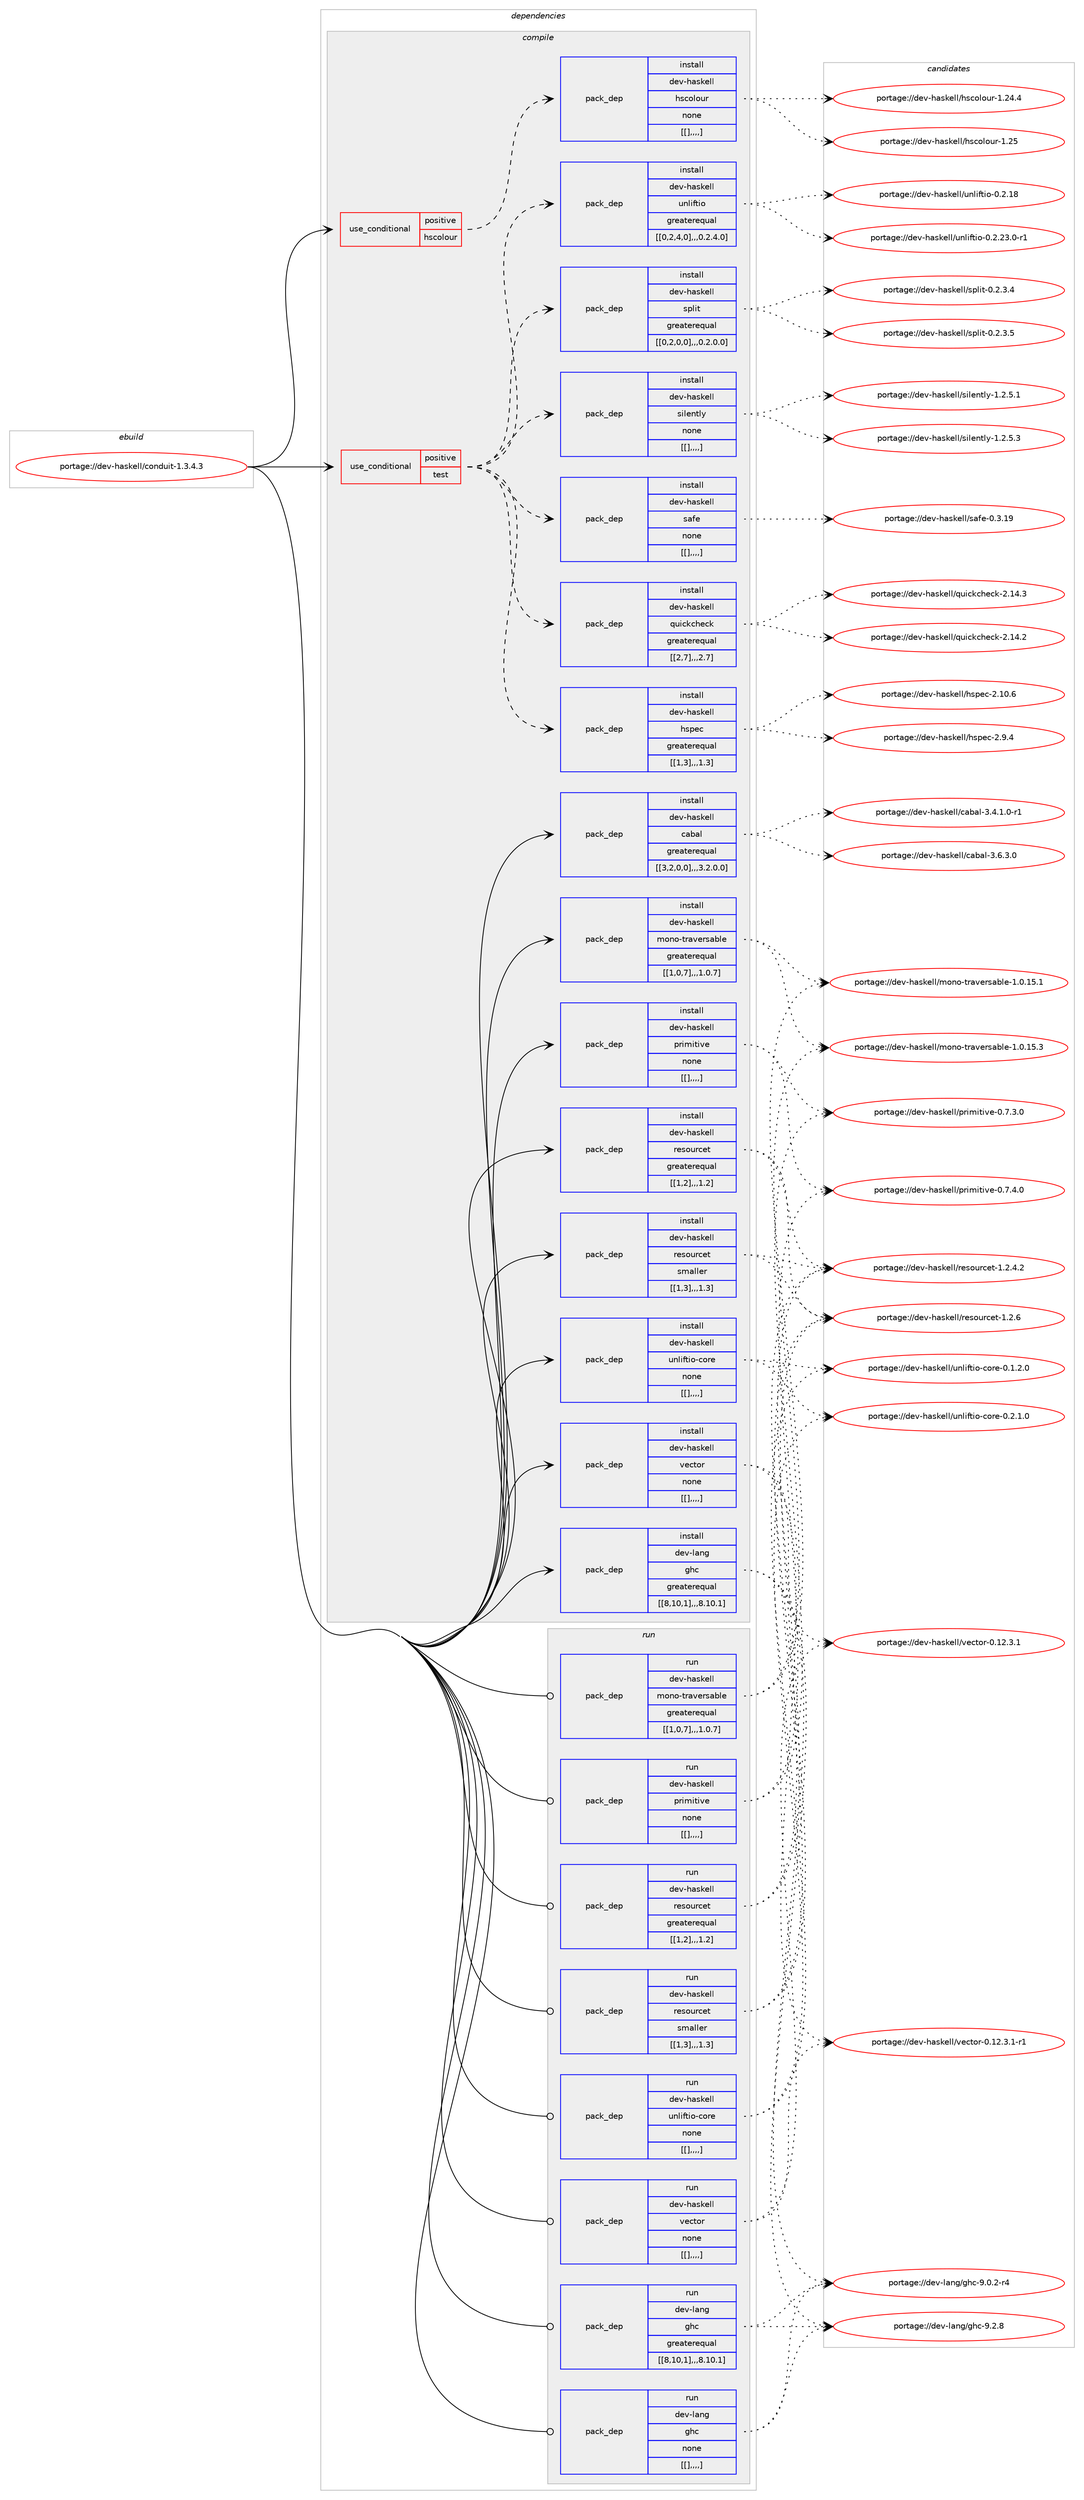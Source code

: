 digraph prolog {

# *************
# Graph options
# *************

newrank=true;
concentrate=true;
compound=true;
graph [rankdir=LR,fontname=Helvetica,fontsize=10,ranksep=1.5];#, ranksep=2.5, nodesep=0.2];
edge  [arrowhead=vee];
node  [fontname=Helvetica,fontsize=10];

# **********
# The ebuild
# **********

subgraph cluster_leftcol {
color=gray;
label=<<i>ebuild</i>>;
id [label="portage://dev-haskell/conduit-1.3.4.3", color=red, width=4, href="../dev-haskell/conduit-1.3.4.3.svg"];
}

# ****************
# The dependencies
# ****************

subgraph cluster_midcol {
color=gray;
label=<<i>dependencies</i>>;
subgraph cluster_compile {
fillcolor="#eeeeee";
style=filled;
label=<<i>compile</i>>;
subgraph cond20670 {
dependency79045 [label=<<TABLE BORDER="0" CELLBORDER="1" CELLSPACING="0" CELLPADDING="4"><TR><TD ROWSPAN="3" CELLPADDING="10">use_conditional</TD></TR><TR><TD>positive</TD></TR><TR><TD>hscolour</TD></TR></TABLE>>, shape=none, color=red];
subgraph pack57407 {
dependency79046 [label=<<TABLE BORDER="0" CELLBORDER="1" CELLSPACING="0" CELLPADDING="4" WIDTH="220"><TR><TD ROWSPAN="6" CELLPADDING="30">pack_dep</TD></TR><TR><TD WIDTH="110">install</TD></TR><TR><TD>dev-haskell</TD></TR><TR><TD>hscolour</TD></TR><TR><TD>none</TD></TR><TR><TD>[[],,,,]</TD></TR></TABLE>>, shape=none, color=blue];
}
dependency79045:e -> dependency79046:w [weight=20,style="dashed",arrowhead="vee"];
}
id:e -> dependency79045:w [weight=20,style="solid",arrowhead="vee"];
subgraph cond20671 {
dependency79047 [label=<<TABLE BORDER="0" CELLBORDER="1" CELLSPACING="0" CELLPADDING="4"><TR><TD ROWSPAN="3" CELLPADDING="10">use_conditional</TD></TR><TR><TD>positive</TD></TR><TR><TD>test</TD></TR></TABLE>>, shape=none, color=red];
subgraph pack57408 {
dependency79048 [label=<<TABLE BORDER="0" CELLBORDER="1" CELLSPACING="0" CELLPADDING="4" WIDTH="220"><TR><TD ROWSPAN="6" CELLPADDING="30">pack_dep</TD></TR><TR><TD WIDTH="110">install</TD></TR><TR><TD>dev-haskell</TD></TR><TR><TD>hspec</TD></TR><TR><TD>greaterequal</TD></TR><TR><TD>[[1,3],,,1.3]</TD></TR></TABLE>>, shape=none, color=blue];
}
dependency79047:e -> dependency79048:w [weight=20,style="dashed",arrowhead="vee"];
subgraph pack57409 {
dependency79049 [label=<<TABLE BORDER="0" CELLBORDER="1" CELLSPACING="0" CELLPADDING="4" WIDTH="220"><TR><TD ROWSPAN="6" CELLPADDING="30">pack_dep</TD></TR><TR><TD WIDTH="110">install</TD></TR><TR><TD>dev-haskell</TD></TR><TR><TD>quickcheck</TD></TR><TR><TD>greaterequal</TD></TR><TR><TD>[[2,7],,,2.7]</TD></TR></TABLE>>, shape=none, color=blue];
}
dependency79047:e -> dependency79049:w [weight=20,style="dashed",arrowhead="vee"];
subgraph pack57410 {
dependency79050 [label=<<TABLE BORDER="0" CELLBORDER="1" CELLSPACING="0" CELLPADDING="4" WIDTH="220"><TR><TD ROWSPAN="6" CELLPADDING="30">pack_dep</TD></TR><TR><TD WIDTH="110">install</TD></TR><TR><TD>dev-haskell</TD></TR><TR><TD>safe</TD></TR><TR><TD>none</TD></TR><TR><TD>[[],,,,]</TD></TR></TABLE>>, shape=none, color=blue];
}
dependency79047:e -> dependency79050:w [weight=20,style="dashed",arrowhead="vee"];
subgraph pack57411 {
dependency79051 [label=<<TABLE BORDER="0" CELLBORDER="1" CELLSPACING="0" CELLPADDING="4" WIDTH="220"><TR><TD ROWSPAN="6" CELLPADDING="30">pack_dep</TD></TR><TR><TD WIDTH="110">install</TD></TR><TR><TD>dev-haskell</TD></TR><TR><TD>silently</TD></TR><TR><TD>none</TD></TR><TR><TD>[[],,,,]</TD></TR></TABLE>>, shape=none, color=blue];
}
dependency79047:e -> dependency79051:w [weight=20,style="dashed",arrowhead="vee"];
subgraph pack57412 {
dependency79052 [label=<<TABLE BORDER="0" CELLBORDER="1" CELLSPACING="0" CELLPADDING="4" WIDTH="220"><TR><TD ROWSPAN="6" CELLPADDING="30">pack_dep</TD></TR><TR><TD WIDTH="110">install</TD></TR><TR><TD>dev-haskell</TD></TR><TR><TD>split</TD></TR><TR><TD>greaterequal</TD></TR><TR><TD>[[0,2,0,0],,,0.2.0.0]</TD></TR></TABLE>>, shape=none, color=blue];
}
dependency79047:e -> dependency79052:w [weight=20,style="dashed",arrowhead="vee"];
subgraph pack57413 {
dependency79053 [label=<<TABLE BORDER="0" CELLBORDER="1" CELLSPACING="0" CELLPADDING="4" WIDTH="220"><TR><TD ROWSPAN="6" CELLPADDING="30">pack_dep</TD></TR><TR><TD WIDTH="110">install</TD></TR><TR><TD>dev-haskell</TD></TR><TR><TD>unliftio</TD></TR><TR><TD>greaterequal</TD></TR><TR><TD>[[0,2,4,0],,,0.2.4.0]</TD></TR></TABLE>>, shape=none, color=blue];
}
dependency79047:e -> dependency79053:w [weight=20,style="dashed",arrowhead="vee"];
}
id:e -> dependency79047:w [weight=20,style="solid",arrowhead="vee"];
subgraph pack57414 {
dependency79054 [label=<<TABLE BORDER="0" CELLBORDER="1" CELLSPACING="0" CELLPADDING="4" WIDTH="220"><TR><TD ROWSPAN="6" CELLPADDING="30">pack_dep</TD></TR><TR><TD WIDTH="110">install</TD></TR><TR><TD>dev-haskell</TD></TR><TR><TD>cabal</TD></TR><TR><TD>greaterequal</TD></TR><TR><TD>[[3,2,0,0],,,3.2.0.0]</TD></TR></TABLE>>, shape=none, color=blue];
}
id:e -> dependency79054:w [weight=20,style="solid",arrowhead="vee"];
subgraph pack57415 {
dependency79055 [label=<<TABLE BORDER="0" CELLBORDER="1" CELLSPACING="0" CELLPADDING="4" WIDTH="220"><TR><TD ROWSPAN="6" CELLPADDING="30">pack_dep</TD></TR><TR><TD WIDTH="110">install</TD></TR><TR><TD>dev-haskell</TD></TR><TR><TD>mono-traversable</TD></TR><TR><TD>greaterequal</TD></TR><TR><TD>[[1,0,7],,,1.0.7]</TD></TR></TABLE>>, shape=none, color=blue];
}
id:e -> dependency79055:w [weight=20,style="solid",arrowhead="vee"];
subgraph pack57416 {
dependency79056 [label=<<TABLE BORDER="0" CELLBORDER="1" CELLSPACING="0" CELLPADDING="4" WIDTH="220"><TR><TD ROWSPAN="6" CELLPADDING="30">pack_dep</TD></TR><TR><TD WIDTH="110">install</TD></TR><TR><TD>dev-haskell</TD></TR><TR><TD>primitive</TD></TR><TR><TD>none</TD></TR><TR><TD>[[],,,,]</TD></TR></TABLE>>, shape=none, color=blue];
}
id:e -> dependency79056:w [weight=20,style="solid",arrowhead="vee"];
subgraph pack57417 {
dependency79057 [label=<<TABLE BORDER="0" CELLBORDER="1" CELLSPACING="0" CELLPADDING="4" WIDTH="220"><TR><TD ROWSPAN="6" CELLPADDING="30">pack_dep</TD></TR><TR><TD WIDTH="110">install</TD></TR><TR><TD>dev-haskell</TD></TR><TR><TD>resourcet</TD></TR><TR><TD>greaterequal</TD></TR><TR><TD>[[1,2],,,1.2]</TD></TR></TABLE>>, shape=none, color=blue];
}
id:e -> dependency79057:w [weight=20,style="solid",arrowhead="vee"];
subgraph pack57418 {
dependency79058 [label=<<TABLE BORDER="0" CELLBORDER="1" CELLSPACING="0" CELLPADDING="4" WIDTH="220"><TR><TD ROWSPAN="6" CELLPADDING="30">pack_dep</TD></TR><TR><TD WIDTH="110">install</TD></TR><TR><TD>dev-haskell</TD></TR><TR><TD>resourcet</TD></TR><TR><TD>smaller</TD></TR><TR><TD>[[1,3],,,1.3]</TD></TR></TABLE>>, shape=none, color=blue];
}
id:e -> dependency79058:w [weight=20,style="solid",arrowhead="vee"];
subgraph pack57419 {
dependency79059 [label=<<TABLE BORDER="0" CELLBORDER="1" CELLSPACING="0" CELLPADDING="4" WIDTH="220"><TR><TD ROWSPAN="6" CELLPADDING="30">pack_dep</TD></TR><TR><TD WIDTH="110">install</TD></TR><TR><TD>dev-haskell</TD></TR><TR><TD>unliftio-core</TD></TR><TR><TD>none</TD></TR><TR><TD>[[],,,,]</TD></TR></TABLE>>, shape=none, color=blue];
}
id:e -> dependency79059:w [weight=20,style="solid",arrowhead="vee"];
subgraph pack57420 {
dependency79060 [label=<<TABLE BORDER="0" CELLBORDER="1" CELLSPACING="0" CELLPADDING="4" WIDTH="220"><TR><TD ROWSPAN="6" CELLPADDING="30">pack_dep</TD></TR><TR><TD WIDTH="110">install</TD></TR><TR><TD>dev-haskell</TD></TR><TR><TD>vector</TD></TR><TR><TD>none</TD></TR><TR><TD>[[],,,,]</TD></TR></TABLE>>, shape=none, color=blue];
}
id:e -> dependency79060:w [weight=20,style="solid",arrowhead="vee"];
subgraph pack57421 {
dependency79061 [label=<<TABLE BORDER="0" CELLBORDER="1" CELLSPACING="0" CELLPADDING="4" WIDTH="220"><TR><TD ROWSPAN="6" CELLPADDING="30">pack_dep</TD></TR><TR><TD WIDTH="110">install</TD></TR><TR><TD>dev-lang</TD></TR><TR><TD>ghc</TD></TR><TR><TD>greaterequal</TD></TR><TR><TD>[[8,10,1],,,8.10.1]</TD></TR></TABLE>>, shape=none, color=blue];
}
id:e -> dependency79061:w [weight=20,style="solid",arrowhead="vee"];
}
subgraph cluster_compileandrun {
fillcolor="#eeeeee";
style=filled;
label=<<i>compile and run</i>>;
}
subgraph cluster_run {
fillcolor="#eeeeee";
style=filled;
label=<<i>run</i>>;
subgraph pack57422 {
dependency79062 [label=<<TABLE BORDER="0" CELLBORDER="1" CELLSPACING="0" CELLPADDING="4" WIDTH="220"><TR><TD ROWSPAN="6" CELLPADDING="30">pack_dep</TD></TR><TR><TD WIDTH="110">run</TD></TR><TR><TD>dev-haskell</TD></TR><TR><TD>mono-traversable</TD></TR><TR><TD>greaterequal</TD></TR><TR><TD>[[1,0,7],,,1.0.7]</TD></TR></TABLE>>, shape=none, color=blue];
}
id:e -> dependency79062:w [weight=20,style="solid",arrowhead="odot"];
subgraph pack57423 {
dependency79063 [label=<<TABLE BORDER="0" CELLBORDER="1" CELLSPACING="0" CELLPADDING="4" WIDTH="220"><TR><TD ROWSPAN="6" CELLPADDING="30">pack_dep</TD></TR><TR><TD WIDTH="110">run</TD></TR><TR><TD>dev-haskell</TD></TR><TR><TD>primitive</TD></TR><TR><TD>none</TD></TR><TR><TD>[[],,,,]</TD></TR></TABLE>>, shape=none, color=blue];
}
id:e -> dependency79063:w [weight=20,style="solid",arrowhead="odot"];
subgraph pack57424 {
dependency79064 [label=<<TABLE BORDER="0" CELLBORDER="1" CELLSPACING="0" CELLPADDING="4" WIDTH="220"><TR><TD ROWSPAN="6" CELLPADDING="30">pack_dep</TD></TR><TR><TD WIDTH="110">run</TD></TR><TR><TD>dev-haskell</TD></TR><TR><TD>resourcet</TD></TR><TR><TD>greaterequal</TD></TR><TR><TD>[[1,2],,,1.2]</TD></TR></TABLE>>, shape=none, color=blue];
}
id:e -> dependency79064:w [weight=20,style="solid",arrowhead="odot"];
subgraph pack57425 {
dependency79065 [label=<<TABLE BORDER="0" CELLBORDER="1" CELLSPACING="0" CELLPADDING="4" WIDTH="220"><TR><TD ROWSPAN="6" CELLPADDING="30">pack_dep</TD></TR><TR><TD WIDTH="110">run</TD></TR><TR><TD>dev-haskell</TD></TR><TR><TD>resourcet</TD></TR><TR><TD>smaller</TD></TR><TR><TD>[[1,3],,,1.3]</TD></TR></TABLE>>, shape=none, color=blue];
}
id:e -> dependency79065:w [weight=20,style="solid",arrowhead="odot"];
subgraph pack57426 {
dependency79066 [label=<<TABLE BORDER="0" CELLBORDER="1" CELLSPACING="0" CELLPADDING="4" WIDTH="220"><TR><TD ROWSPAN="6" CELLPADDING="30">pack_dep</TD></TR><TR><TD WIDTH="110">run</TD></TR><TR><TD>dev-haskell</TD></TR><TR><TD>unliftio-core</TD></TR><TR><TD>none</TD></TR><TR><TD>[[],,,,]</TD></TR></TABLE>>, shape=none, color=blue];
}
id:e -> dependency79066:w [weight=20,style="solid",arrowhead="odot"];
subgraph pack57427 {
dependency79067 [label=<<TABLE BORDER="0" CELLBORDER="1" CELLSPACING="0" CELLPADDING="4" WIDTH="220"><TR><TD ROWSPAN="6" CELLPADDING="30">pack_dep</TD></TR><TR><TD WIDTH="110">run</TD></TR><TR><TD>dev-haskell</TD></TR><TR><TD>vector</TD></TR><TR><TD>none</TD></TR><TR><TD>[[],,,,]</TD></TR></TABLE>>, shape=none, color=blue];
}
id:e -> dependency79067:w [weight=20,style="solid",arrowhead="odot"];
subgraph pack57428 {
dependency79068 [label=<<TABLE BORDER="0" CELLBORDER="1" CELLSPACING="0" CELLPADDING="4" WIDTH="220"><TR><TD ROWSPAN="6" CELLPADDING="30">pack_dep</TD></TR><TR><TD WIDTH="110">run</TD></TR><TR><TD>dev-lang</TD></TR><TR><TD>ghc</TD></TR><TR><TD>greaterequal</TD></TR><TR><TD>[[8,10,1],,,8.10.1]</TD></TR></TABLE>>, shape=none, color=blue];
}
id:e -> dependency79068:w [weight=20,style="solid",arrowhead="odot"];
subgraph pack57429 {
dependency79069 [label=<<TABLE BORDER="0" CELLBORDER="1" CELLSPACING="0" CELLPADDING="4" WIDTH="220"><TR><TD ROWSPAN="6" CELLPADDING="30">pack_dep</TD></TR><TR><TD WIDTH="110">run</TD></TR><TR><TD>dev-lang</TD></TR><TR><TD>ghc</TD></TR><TR><TD>none</TD></TR><TR><TD>[[],,,,]</TD></TR></TABLE>>, shape=none, color=blue];
}
id:e -> dependency79069:w [weight=20,style="solid",arrowhead="odot"];
}
}

# **************
# The candidates
# **************

subgraph cluster_choices {
rank=same;
color=gray;
label=<<i>candidates</i>>;

subgraph choice57407 {
color=black;
nodesep=1;
choice100101118451049711510710110810847104115991111081111171144549465053 [label="portage://dev-haskell/hscolour-1.25", color=red, width=4,href="../dev-haskell/hscolour-1.25.svg"];
choice1001011184510497115107101108108471041159911110811111711445494650524652 [label="portage://dev-haskell/hscolour-1.24.4", color=red, width=4,href="../dev-haskell/hscolour-1.24.4.svg"];
dependency79046:e -> choice100101118451049711510710110810847104115991111081111171144549465053:w [style=dotted,weight="100"];
dependency79046:e -> choice1001011184510497115107101108108471041159911110811111711445494650524652:w [style=dotted,weight="100"];
}
subgraph choice57408 {
color=black;
nodesep=1;
choice1001011184510497115107101108108471041151121019945504649484654 [label="portage://dev-haskell/hspec-2.10.6", color=red, width=4,href="../dev-haskell/hspec-2.10.6.svg"];
choice10010111845104971151071011081084710411511210199455046574652 [label="portage://dev-haskell/hspec-2.9.4", color=red, width=4,href="../dev-haskell/hspec-2.9.4.svg"];
dependency79048:e -> choice1001011184510497115107101108108471041151121019945504649484654:w [style=dotted,weight="100"];
dependency79048:e -> choice10010111845104971151071011081084710411511210199455046574652:w [style=dotted,weight="100"];
}
subgraph choice57409 {
color=black;
nodesep=1;
choice10010111845104971151071011081084711311710599107991041019910745504649524651 [label="portage://dev-haskell/quickcheck-2.14.3", color=red, width=4,href="../dev-haskell/quickcheck-2.14.3.svg"];
choice10010111845104971151071011081084711311710599107991041019910745504649524650 [label="portage://dev-haskell/quickcheck-2.14.2", color=red, width=4,href="../dev-haskell/quickcheck-2.14.2.svg"];
dependency79049:e -> choice10010111845104971151071011081084711311710599107991041019910745504649524651:w [style=dotted,weight="100"];
dependency79049:e -> choice10010111845104971151071011081084711311710599107991041019910745504649524650:w [style=dotted,weight="100"];
}
subgraph choice57410 {
color=black;
nodesep=1;
choice1001011184510497115107101108108471159710210145484651464957 [label="portage://dev-haskell/safe-0.3.19", color=red, width=4,href="../dev-haskell/safe-0.3.19.svg"];
dependency79050:e -> choice1001011184510497115107101108108471159710210145484651464957:w [style=dotted,weight="100"];
}
subgraph choice57411 {
color=black;
nodesep=1;
choice1001011184510497115107101108108471151051081011101161081214549465046534651 [label="portage://dev-haskell/silently-1.2.5.3", color=red, width=4,href="../dev-haskell/silently-1.2.5.3.svg"];
choice1001011184510497115107101108108471151051081011101161081214549465046534649 [label="portage://dev-haskell/silently-1.2.5.1", color=red, width=4,href="../dev-haskell/silently-1.2.5.1.svg"];
dependency79051:e -> choice1001011184510497115107101108108471151051081011101161081214549465046534651:w [style=dotted,weight="100"];
dependency79051:e -> choice1001011184510497115107101108108471151051081011101161081214549465046534649:w [style=dotted,weight="100"];
}
subgraph choice57412 {
color=black;
nodesep=1;
choice1001011184510497115107101108108471151121081051164548465046514653 [label="portage://dev-haskell/split-0.2.3.5", color=red, width=4,href="../dev-haskell/split-0.2.3.5.svg"];
choice1001011184510497115107101108108471151121081051164548465046514652 [label="portage://dev-haskell/split-0.2.3.4", color=red, width=4,href="../dev-haskell/split-0.2.3.4.svg"];
dependency79052:e -> choice1001011184510497115107101108108471151121081051164548465046514653:w [style=dotted,weight="100"];
dependency79052:e -> choice1001011184510497115107101108108471151121081051164548465046514652:w [style=dotted,weight="100"];
}
subgraph choice57413 {
color=black;
nodesep=1;
choice1001011184510497115107101108108471171101081051021161051114548465046505146484511449 [label="portage://dev-haskell/unliftio-0.2.23.0-r1", color=red, width=4,href="../dev-haskell/unliftio-0.2.23.0-r1.svg"];
choice10010111845104971151071011081084711711010810510211610511145484650464956 [label="portage://dev-haskell/unliftio-0.2.18", color=red, width=4,href="../dev-haskell/unliftio-0.2.18.svg"];
dependency79053:e -> choice1001011184510497115107101108108471171101081051021161051114548465046505146484511449:w [style=dotted,weight="100"];
dependency79053:e -> choice10010111845104971151071011081084711711010810510211610511145484650464956:w [style=dotted,weight="100"];
}
subgraph choice57414 {
color=black;
nodesep=1;
choice100101118451049711510710110810847999798971084551465446514648 [label="portage://dev-haskell/cabal-3.6.3.0", color=red, width=4,href="../dev-haskell/cabal-3.6.3.0.svg"];
choice1001011184510497115107101108108479997989710845514652464946484511449 [label="portage://dev-haskell/cabal-3.4.1.0-r1", color=red, width=4,href="../dev-haskell/cabal-3.4.1.0-r1.svg"];
dependency79054:e -> choice100101118451049711510710110810847999798971084551465446514648:w [style=dotted,weight="100"];
dependency79054:e -> choice1001011184510497115107101108108479997989710845514652464946484511449:w [style=dotted,weight="100"];
}
subgraph choice57415 {
color=black;
nodesep=1;
choice10010111845104971151071011081084710911111011145116114971181011141159798108101454946484649534651 [label="portage://dev-haskell/mono-traversable-1.0.15.3", color=red, width=4,href="../dev-haskell/mono-traversable-1.0.15.3.svg"];
choice10010111845104971151071011081084710911111011145116114971181011141159798108101454946484649534649 [label="portage://dev-haskell/mono-traversable-1.0.15.1", color=red, width=4,href="../dev-haskell/mono-traversable-1.0.15.1.svg"];
dependency79055:e -> choice10010111845104971151071011081084710911111011145116114971181011141159798108101454946484649534651:w [style=dotted,weight="100"];
dependency79055:e -> choice10010111845104971151071011081084710911111011145116114971181011141159798108101454946484649534649:w [style=dotted,weight="100"];
}
subgraph choice57416 {
color=black;
nodesep=1;
choice1001011184510497115107101108108471121141051091051161051181014548465546524648 [label="portage://dev-haskell/primitive-0.7.4.0", color=red, width=4,href="../dev-haskell/primitive-0.7.4.0.svg"];
choice1001011184510497115107101108108471121141051091051161051181014548465546514648 [label="portage://dev-haskell/primitive-0.7.3.0", color=red, width=4,href="../dev-haskell/primitive-0.7.3.0.svg"];
dependency79056:e -> choice1001011184510497115107101108108471121141051091051161051181014548465546524648:w [style=dotted,weight="100"];
dependency79056:e -> choice1001011184510497115107101108108471121141051091051161051181014548465546514648:w [style=dotted,weight="100"];
}
subgraph choice57417 {
color=black;
nodesep=1;
choice10010111845104971151071011081084711410111511111711499101116454946504654 [label="portage://dev-haskell/resourcet-1.2.6", color=red, width=4,href="../dev-haskell/resourcet-1.2.6.svg"];
choice100101118451049711510710110810847114101115111117114991011164549465046524650 [label="portage://dev-haskell/resourcet-1.2.4.2", color=red, width=4,href="../dev-haskell/resourcet-1.2.4.2.svg"];
dependency79057:e -> choice10010111845104971151071011081084711410111511111711499101116454946504654:w [style=dotted,weight="100"];
dependency79057:e -> choice100101118451049711510710110810847114101115111117114991011164549465046524650:w [style=dotted,weight="100"];
}
subgraph choice57418 {
color=black;
nodesep=1;
choice10010111845104971151071011081084711410111511111711499101116454946504654 [label="portage://dev-haskell/resourcet-1.2.6", color=red, width=4,href="../dev-haskell/resourcet-1.2.6.svg"];
choice100101118451049711510710110810847114101115111117114991011164549465046524650 [label="portage://dev-haskell/resourcet-1.2.4.2", color=red, width=4,href="../dev-haskell/resourcet-1.2.4.2.svg"];
dependency79058:e -> choice10010111845104971151071011081084711410111511111711499101116454946504654:w [style=dotted,weight="100"];
dependency79058:e -> choice100101118451049711510710110810847114101115111117114991011164549465046524650:w [style=dotted,weight="100"];
}
subgraph choice57419 {
color=black;
nodesep=1;
choice10010111845104971151071011081084711711010810510211610511145991111141014548465046494648 [label="portage://dev-haskell/unliftio-core-0.2.1.0", color=red, width=4,href="../dev-haskell/unliftio-core-0.2.1.0.svg"];
choice10010111845104971151071011081084711711010810510211610511145991111141014548464946504648 [label="portage://dev-haskell/unliftio-core-0.1.2.0", color=red, width=4,href="../dev-haskell/unliftio-core-0.1.2.0.svg"];
dependency79059:e -> choice10010111845104971151071011081084711711010810510211610511145991111141014548465046494648:w [style=dotted,weight="100"];
dependency79059:e -> choice10010111845104971151071011081084711711010810510211610511145991111141014548464946504648:w [style=dotted,weight="100"];
}
subgraph choice57420 {
color=black;
nodesep=1;
choice100101118451049711510710110810847118101991161111144548464950465146494511449 [label="portage://dev-haskell/vector-0.12.3.1-r1", color=red, width=4,href="../dev-haskell/vector-0.12.3.1-r1.svg"];
choice10010111845104971151071011081084711810199116111114454846495046514649 [label="portage://dev-haskell/vector-0.12.3.1", color=red, width=4,href="../dev-haskell/vector-0.12.3.1.svg"];
dependency79060:e -> choice100101118451049711510710110810847118101991161111144548464950465146494511449:w [style=dotted,weight="100"];
dependency79060:e -> choice10010111845104971151071011081084711810199116111114454846495046514649:w [style=dotted,weight="100"];
}
subgraph choice57421 {
color=black;
nodesep=1;
choice10010111845108971101034710310499455746504656 [label="portage://dev-lang/ghc-9.2.8", color=red, width=4,href="../dev-lang/ghc-9.2.8.svg"];
choice100101118451089711010347103104994557464846504511452 [label="portage://dev-lang/ghc-9.0.2-r4", color=red, width=4,href="../dev-lang/ghc-9.0.2-r4.svg"];
dependency79061:e -> choice10010111845108971101034710310499455746504656:w [style=dotted,weight="100"];
dependency79061:e -> choice100101118451089711010347103104994557464846504511452:w [style=dotted,weight="100"];
}
subgraph choice57422 {
color=black;
nodesep=1;
choice10010111845104971151071011081084710911111011145116114971181011141159798108101454946484649534651 [label="portage://dev-haskell/mono-traversable-1.0.15.3", color=red, width=4,href="../dev-haskell/mono-traversable-1.0.15.3.svg"];
choice10010111845104971151071011081084710911111011145116114971181011141159798108101454946484649534649 [label="portage://dev-haskell/mono-traversable-1.0.15.1", color=red, width=4,href="../dev-haskell/mono-traversable-1.0.15.1.svg"];
dependency79062:e -> choice10010111845104971151071011081084710911111011145116114971181011141159798108101454946484649534651:w [style=dotted,weight="100"];
dependency79062:e -> choice10010111845104971151071011081084710911111011145116114971181011141159798108101454946484649534649:w [style=dotted,weight="100"];
}
subgraph choice57423 {
color=black;
nodesep=1;
choice1001011184510497115107101108108471121141051091051161051181014548465546524648 [label="portage://dev-haskell/primitive-0.7.4.0", color=red, width=4,href="../dev-haskell/primitive-0.7.4.0.svg"];
choice1001011184510497115107101108108471121141051091051161051181014548465546514648 [label="portage://dev-haskell/primitive-0.7.3.0", color=red, width=4,href="../dev-haskell/primitive-0.7.3.0.svg"];
dependency79063:e -> choice1001011184510497115107101108108471121141051091051161051181014548465546524648:w [style=dotted,weight="100"];
dependency79063:e -> choice1001011184510497115107101108108471121141051091051161051181014548465546514648:w [style=dotted,weight="100"];
}
subgraph choice57424 {
color=black;
nodesep=1;
choice10010111845104971151071011081084711410111511111711499101116454946504654 [label="portage://dev-haskell/resourcet-1.2.6", color=red, width=4,href="../dev-haskell/resourcet-1.2.6.svg"];
choice100101118451049711510710110810847114101115111117114991011164549465046524650 [label="portage://dev-haskell/resourcet-1.2.4.2", color=red, width=4,href="../dev-haskell/resourcet-1.2.4.2.svg"];
dependency79064:e -> choice10010111845104971151071011081084711410111511111711499101116454946504654:w [style=dotted,weight="100"];
dependency79064:e -> choice100101118451049711510710110810847114101115111117114991011164549465046524650:w [style=dotted,weight="100"];
}
subgraph choice57425 {
color=black;
nodesep=1;
choice10010111845104971151071011081084711410111511111711499101116454946504654 [label="portage://dev-haskell/resourcet-1.2.6", color=red, width=4,href="../dev-haskell/resourcet-1.2.6.svg"];
choice100101118451049711510710110810847114101115111117114991011164549465046524650 [label="portage://dev-haskell/resourcet-1.2.4.2", color=red, width=4,href="../dev-haskell/resourcet-1.2.4.2.svg"];
dependency79065:e -> choice10010111845104971151071011081084711410111511111711499101116454946504654:w [style=dotted,weight="100"];
dependency79065:e -> choice100101118451049711510710110810847114101115111117114991011164549465046524650:w [style=dotted,weight="100"];
}
subgraph choice57426 {
color=black;
nodesep=1;
choice10010111845104971151071011081084711711010810510211610511145991111141014548465046494648 [label="portage://dev-haskell/unliftio-core-0.2.1.0", color=red, width=4,href="../dev-haskell/unliftio-core-0.2.1.0.svg"];
choice10010111845104971151071011081084711711010810510211610511145991111141014548464946504648 [label="portage://dev-haskell/unliftio-core-0.1.2.0", color=red, width=4,href="../dev-haskell/unliftio-core-0.1.2.0.svg"];
dependency79066:e -> choice10010111845104971151071011081084711711010810510211610511145991111141014548465046494648:w [style=dotted,weight="100"];
dependency79066:e -> choice10010111845104971151071011081084711711010810510211610511145991111141014548464946504648:w [style=dotted,weight="100"];
}
subgraph choice57427 {
color=black;
nodesep=1;
choice100101118451049711510710110810847118101991161111144548464950465146494511449 [label="portage://dev-haskell/vector-0.12.3.1-r1", color=red, width=4,href="../dev-haskell/vector-0.12.3.1-r1.svg"];
choice10010111845104971151071011081084711810199116111114454846495046514649 [label="portage://dev-haskell/vector-0.12.3.1", color=red, width=4,href="../dev-haskell/vector-0.12.3.1.svg"];
dependency79067:e -> choice100101118451049711510710110810847118101991161111144548464950465146494511449:w [style=dotted,weight="100"];
dependency79067:e -> choice10010111845104971151071011081084711810199116111114454846495046514649:w [style=dotted,weight="100"];
}
subgraph choice57428 {
color=black;
nodesep=1;
choice10010111845108971101034710310499455746504656 [label="portage://dev-lang/ghc-9.2.8", color=red, width=4,href="../dev-lang/ghc-9.2.8.svg"];
choice100101118451089711010347103104994557464846504511452 [label="portage://dev-lang/ghc-9.0.2-r4", color=red, width=4,href="../dev-lang/ghc-9.0.2-r4.svg"];
dependency79068:e -> choice10010111845108971101034710310499455746504656:w [style=dotted,weight="100"];
dependency79068:e -> choice100101118451089711010347103104994557464846504511452:w [style=dotted,weight="100"];
}
subgraph choice57429 {
color=black;
nodesep=1;
choice10010111845108971101034710310499455746504656 [label="portage://dev-lang/ghc-9.2.8", color=red, width=4,href="../dev-lang/ghc-9.2.8.svg"];
choice100101118451089711010347103104994557464846504511452 [label="portage://dev-lang/ghc-9.0.2-r4", color=red, width=4,href="../dev-lang/ghc-9.0.2-r4.svg"];
dependency79069:e -> choice10010111845108971101034710310499455746504656:w [style=dotted,weight="100"];
dependency79069:e -> choice100101118451089711010347103104994557464846504511452:w [style=dotted,weight="100"];
}
}

}
